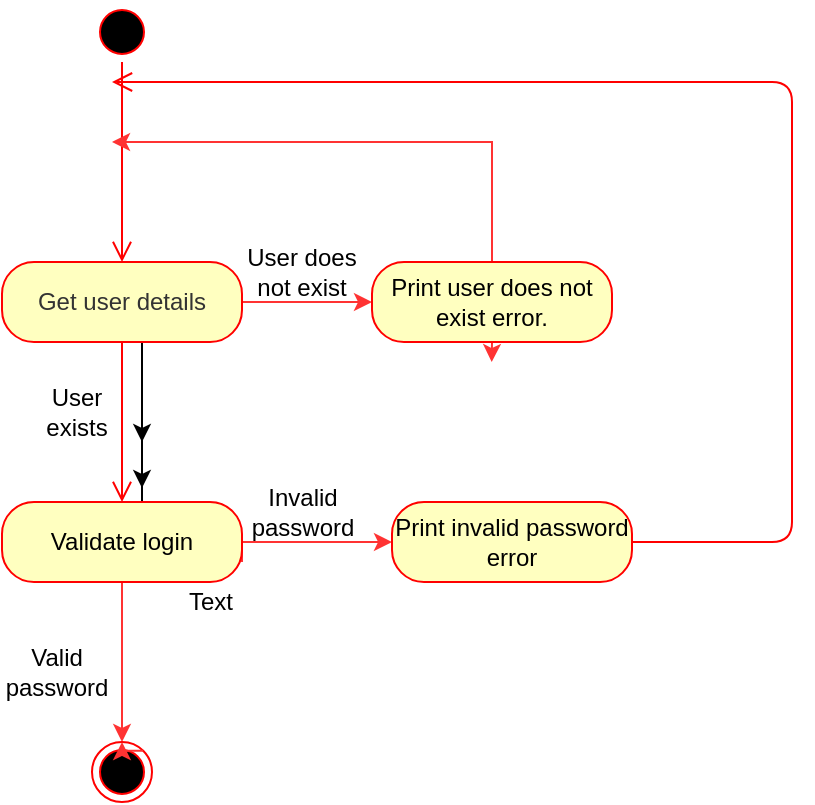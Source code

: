 <mxfile version="12.9.3" type="device"><diagram name="Page-1" id="e7e014a7-5840-1c2e-5031-d8a46d1fe8dd"><mxGraphModel dx="853" dy="494" grid="1" gridSize="10" guides="1" tooltips="1" connect="1" arrows="1" fold="1" page="1" pageScale="1" pageWidth="1169" pageHeight="826" background="#ffffff" math="0" shadow="0"><root><mxCell id="0"/><mxCell id="1" parent="0"/><mxCell id="cNfwhekLYFBPGd0EELtA-41" value="" style="ellipse;html=1;shape=startState;fillColor=#000000;strokeColor=#ff0000;" vertex="1" parent="1"><mxGeometry x="150" y="110" width="30" height="30" as="geometry"/></mxCell><mxCell id="cNfwhekLYFBPGd0EELtA-42" value="" style="edgeStyle=orthogonalEdgeStyle;html=1;verticalAlign=bottom;endArrow=open;endSize=8;strokeColor=#ff0000;entryX=0.5;entryY=0;entryDx=0;entryDy=0;entryPerimeter=0;" edge="1" source="cNfwhekLYFBPGd0EELtA-41" parent="1" target="cNfwhekLYFBPGd0EELtA-50"><mxGeometry relative="1" as="geometry"><mxPoint x="175" y="210" as="targetPoint"/></mxGeometry></mxCell><mxCell id="cNfwhekLYFBPGd0EELtA-44" style="edgeStyle=orthogonalEdgeStyle;rounded=0;orthogonalLoop=1;jettySize=auto;html=1;" edge="1" parent="1"><mxGeometry relative="1" as="geometry"><mxPoint x="175" y="370" as="targetPoint"/><mxPoint x="175" y="270" as="sourcePoint"/></mxGeometry></mxCell><mxCell id="cNfwhekLYFBPGd0EELtA-47" style="edgeStyle=orthogonalEdgeStyle;rounded=0;orthogonalLoop=1;jettySize=auto;html=1;" edge="1" parent="1"><mxGeometry relative="1" as="geometry"><mxPoint x="175" y="330" as="targetPoint"/><mxPoint x="175" y="270" as="sourcePoint"/></mxGeometry></mxCell><mxCell id="cNfwhekLYFBPGd0EELtA-48" style="edgeStyle=orthogonalEdgeStyle;rounded=0;orthogonalLoop=1;jettySize=auto;html=1;entryX=0.5;entryY=0;entryDx=0;entryDy=0;endArrow=classic;endFill=1;" edge="1" parent="1"><mxGeometry relative="1" as="geometry"><mxPoint x="175" y="270" as="sourcePoint"/><mxPoint x="175" y="353" as="targetPoint"/></mxGeometry></mxCell><mxCell id="cNfwhekLYFBPGd0EELtA-45" value="Text" style="text;html=1;align=center;verticalAlign=middle;resizable=0;points=[];autosize=1;" vertex="1" parent="1"><mxGeometry x="189" y="400" width="40" height="20" as="geometry"/></mxCell><mxCell id="cNfwhekLYFBPGd0EELtA-57" style="edgeStyle=orthogonalEdgeStyle;rounded=0;orthogonalLoop=1;jettySize=auto;html=1;entryX=0;entryY=0.5;entryDx=0;entryDy=0;endArrow=classic;endFill=1;strokeColor=#FF3333;" edge="1" parent="1" source="cNfwhekLYFBPGd0EELtA-50" target="cNfwhekLYFBPGd0EELtA-54"><mxGeometry relative="1" as="geometry"/></mxCell><mxCell id="cNfwhekLYFBPGd0EELtA-50" value="&lt;span style=&quot;color: rgb(51 , 51 , 51)&quot;&gt;Get user details&lt;/span&gt;" style="rounded=1;whiteSpace=wrap;html=1;arcSize=40;fontColor=#000000;fillColor=#ffffc0;strokeColor=#ff0000;" vertex="1" parent="1"><mxGeometry x="105" y="240" width="120" height="40" as="geometry"/></mxCell><mxCell id="cNfwhekLYFBPGd0EELtA-51" value="" style="edgeStyle=orthogonalEdgeStyle;html=1;verticalAlign=bottom;endArrow=open;endSize=8;strokeColor=#ff0000;" edge="1" source="cNfwhekLYFBPGd0EELtA-50" parent="1" target="cNfwhekLYFBPGd0EELtA-52"><mxGeometry relative="1" as="geometry"><mxPoint x="175" y="360" as="targetPoint"/></mxGeometry></mxCell><mxCell id="cNfwhekLYFBPGd0EELtA-58" style="edgeStyle=orthogonalEdgeStyle;rounded=0;orthogonalLoop=1;jettySize=auto;html=1;exitX=1;exitY=0.75;exitDx=0;exitDy=0;endArrow=classic;endFill=1;strokeColor=#FF3333;entryX=0;entryY=0.5;entryDx=0;entryDy=0;" edge="1" parent="1" source="cNfwhekLYFBPGd0EELtA-52" target="cNfwhekLYFBPGd0EELtA-59"><mxGeometry relative="1" as="geometry"><mxPoint x="370" y="380" as="targetPoint"/><Array as="points"><mxPoint x="225" y="380"/></Array></mxGeometry></mxCell><mxCell id="cNfwhekLYFBPGd0EELtA-63" style="edgeStyle=orthogonalEdgeStyle;rounded=0;orthogonalLoop=1;jettySize=auto;html=1;exitX=0.5;exitY=1;exitDx=0;exitDy=0;entryX=0.5;entryY=0;entryDx=0;entryDy=0;endArrow=classic;endFill=1;strokeColor=#FF3333;" edge="1" parent="1" source="cNfwhekLYFBPGd0EELtA-52" target="cNfwhekLYFBPGd0EELtA-62"><mxGeometry relative="1" as="geometry"/></mxCell><mxCell id="cNfwhekLYFBPGd0EELtA-52" value="Validate login" style="rounded=1;whiteSpace=wrap;html=1;arcSize=40;fontColor=#000000;fillColor=#ffffc0;strokeColor=#ff0000;" vertex="1" parent="1"><mxGeometry x="105" y="360" width="120" height="40" as="geometry"/></mxCell><mxCell id="cNfwhekLYFBPGd0EELtA-56" style="edgeStyle=orthogonalEdgeStyle;rounded=0;orthogonalLoop=1;jettySize=auto;html=1;endArrow=classic;endFill=1;strokeColor=#FF3333;" edge="1" parent="1" source="cNfwhekLYFBPGd0EELtA-54"><mxGeometry relative="1" as="geometry"><mxPoint x="160" y="180" as="targetPoint"/><Array as="points"><mxPoint x="350" y="180"/></Array></mxGeometry></mxCell><mxCell id="cNfwhekLYFBPGd0EELtA-61" style="edgeStyle=orthogonalEdgeStyle;rounded=0;orthogonalLoop=1;jettySize=auto;html=1;exitX=0.5;exitY=1;exitDx=0;exitDy=0;endArrow=classic;endFill=1;strokeColor=#FF3333;" edge="1" parent="1" source="cNfwhekLYFBPGd0EELtA-54"><mxGeometry relative="1" as="geometry"><mxPoint x="349.857" y="290" as="targetPoint"/></mxGeometry></mxCell><mxCell id="cNfwhekLYFBPGd0EELtA-54" value="Print user does not exist error." style="rounded=1;whiteSpace=wrap;html=1;arcSize=40;fontColor=#000000;fillColor=#ffffc0;strokeColor=#ff0000;" vertex="1" parent="1"><mxGeometry x="290" y="240" width="120" height="40" as="geometry"/></mxCell><mxCell id="cNfwhekLYFBPGd0EELtA-59" value="Print invalid password error" style="rounded=1;whiteSpace=wrap;html=1;arcSize=40;fontColor=#000000;fillColor=#ffffc0;strokeColor=#ff0000;" vertex="1" parent="1"><mxGeometry x="300" y="360" width="120" height="40" as="geometry"/></mxCell><mxCell id="cNfwhekLYFBPGd0EELtA-60" value="" style="edgeStyle=orthogonalEdgeStyle;html=1;verticalAlign=bottom;endArrow=open;endSize=8;strokeColor=#ff0000;" edge="1" source="cNfwhekLYFBPGd0EELtA-59" parent="1"><mxGeometry relative="1" as="geometry"><mxPoint x="160" y="150" as="targetPoint"/><Array as="points"><mxPoint x="500" y="380"/><mxPoint x="500" y="150"/></Array></mxGeometry></mxCell><mxCell id="cNfwhekLYFBPGd0EELtA-62" value="" style="ellipse;html=1;shape=endState;fillColor=#000000;strokeColor=#ff0000;" vertex="1" parent="1"><mxGeometry x="150" y="480" width="30" height="30" as="geometry"/></mxCell><mxCell id="cNfwhekLYFBPGd0EELtA-64" style="edgeStyle=orthogonalEdgeStyle;rounded=0;orthogonalLoop=1;jettySize=auto;html=1;exitX=1;exitY=0;exitDx=0;exitDy=0;entryX=0.5;entryY=0;entryDx=0;entryDy=0;endArrow=classic;endFill=1;strokeColor=#FF3333;" edge="1" parent="1" source="cNfwhekLYFBPGd0EELtA-62" target="cNfwhekLYFBPGd0EELtA-62"><mxGeometry relative="1" as="geometry"/></mxCell><mxCell id="cNfwhekLYFBPGd0EELtA-66" value="User exists" style="text;html=1;strokeColor=none;fillColor=none;align=center;verticalAlign=middle;whiteSpace=wrap;rounded=0;fontColor=#000000;" vertex="1" parent="1"><mxGeometry x="120" y="300" width="45" height="30" as="geometry"/></mxCell><mxCell id="cNfwhekLYFBPGd0EELtA-67" value="User does not exist" style="text;html=1;strokeColor=none;fillColor=none;align=center;verticalAlign=middle;whiteSpace=wrap;rounded=0;fontColor=#000000;" vertex="1" parent="1"><mxGeometry x="220" y="230" width="70" height="30" as="geometry"/></mxCell><mxCell id="cNfwhekLYFBPGd0EELtA-68" value="Valid password" style="text;html=1;strokeColor=none;fillColor=none;align=center;verticalAlign=middle;whiteSpace=wrap;rounded=0;fontColor=#000000;" vertex="1" parent="1"><mxGeometry x="110" y="430" width="45" height="30" as="geometry"/></mxCell><mxCell id="cNfwhekLYFBPGd0EELtA-69" value="Invalid password" style="text;html=1;strokeColor=none;fillColor=none;align=center;verticalAlign=middle;whiteSpace=wrap;rounded=0;fontColor=#000000;" vertex="1" parent="1"><mxGeometry x="232.5" y="350" width="45" height="30" as="geometry"/></mxCell></root></mxGraphModel></diagram></mxfile>